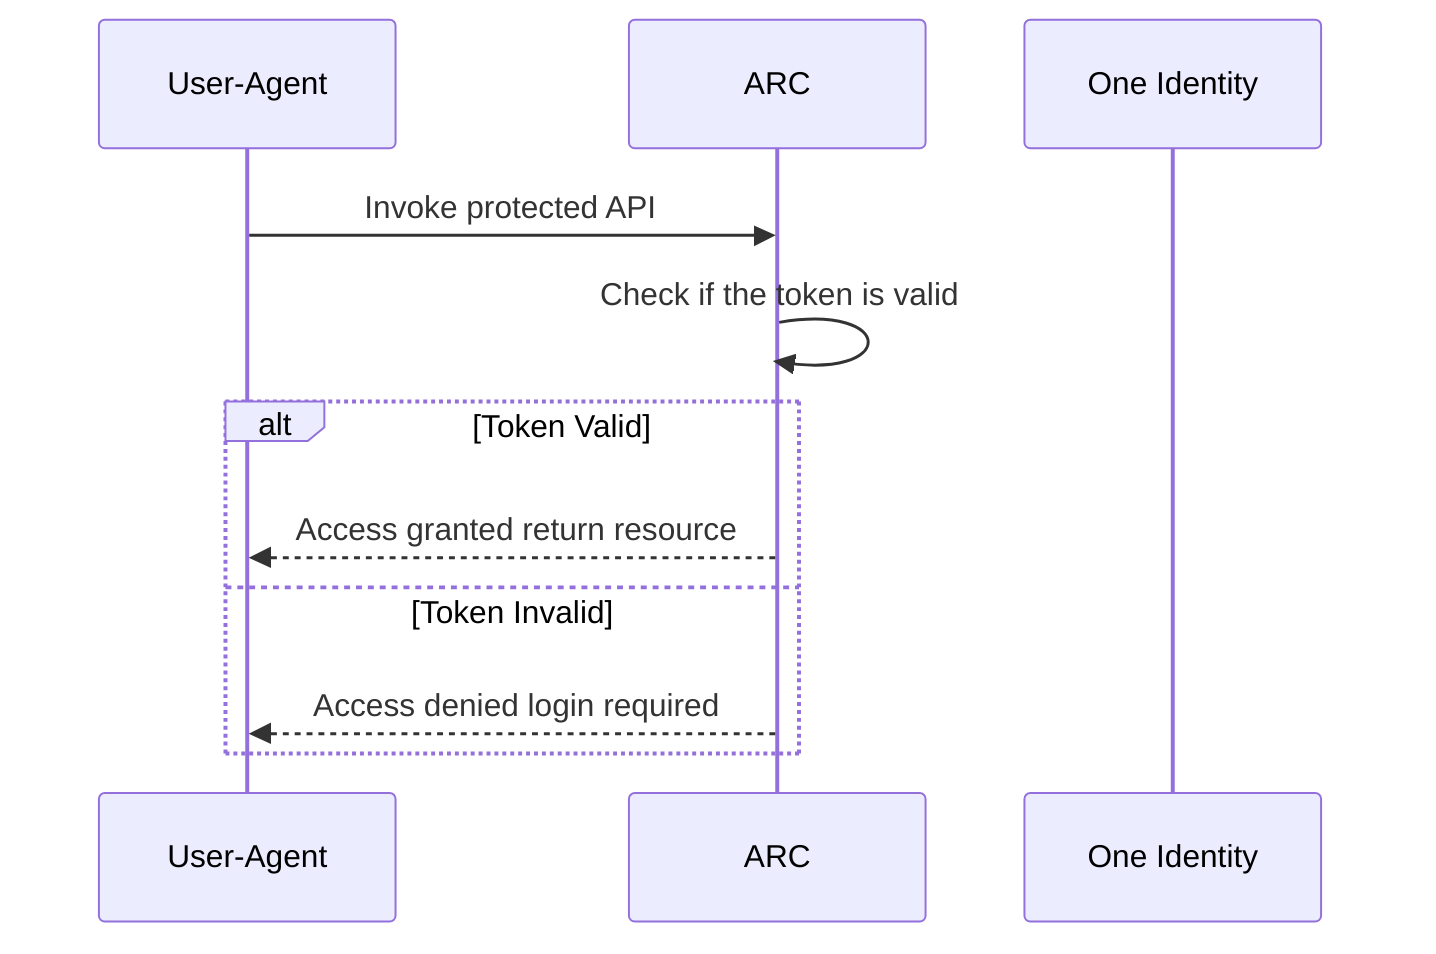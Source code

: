 sequenceDiagram
    participant User-Agent
    participant ARC
    participant OneIdentity as One Identity

    User-Agent ->> ARC: Invoke protected API
    ARC ->> ARC: Check if the token is valid
    alt Token Valid
        ARC -->> User-Agent: Access granted return resource
    else Token Invalid
        ARC -->> User-Agent: Access denied login required
    end